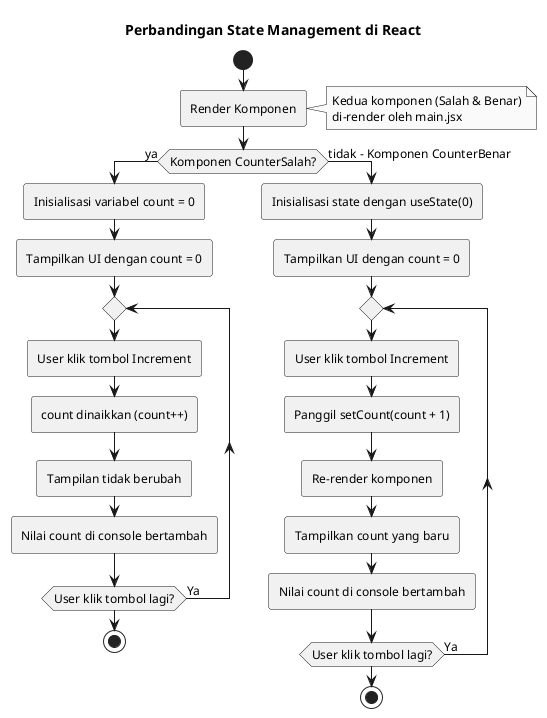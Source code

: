 @startuml React State Flowchart

skinparam monochrome true
skinparam defaultFontName Arial
skinparam defaultFontSize 12
skinparam roundcorner 5

title Perbandingan State Management di React

start

:Render Komponen;
note right
  Kedua komponen (Salah & Benar)
  di-render oleh main.jsx
endnote

if (Komponen CounterSalah?) then (ya)
  :Inisialisasi variabel count = 0;
  :Tampilkan UI dengan count = 0;
  
  repeat
    :User klik tombol Increment;
    :count dinaikkan (count++);
    :Tampilan tidak berubah;
    :Nilai count di console bertambah;
  repeat while (User klik tombol lagi?) is (Ya) 
  stop
else (tidak - Komponen CounterBenar)
  :Inisialisasi state dengan useState(0);
  :Tampilkan UI dengan count = 0;
  
  repeat
    :User klik tombol Increment;
    :Panggil setCount(count + 1);
    :Re-render komponen;
    :Tampilkan count yang baru;
    :Nilai count di console bertambah;
  repeat while (User klik tombol lagi?) is (Ya)
  stop
endif

@enduml